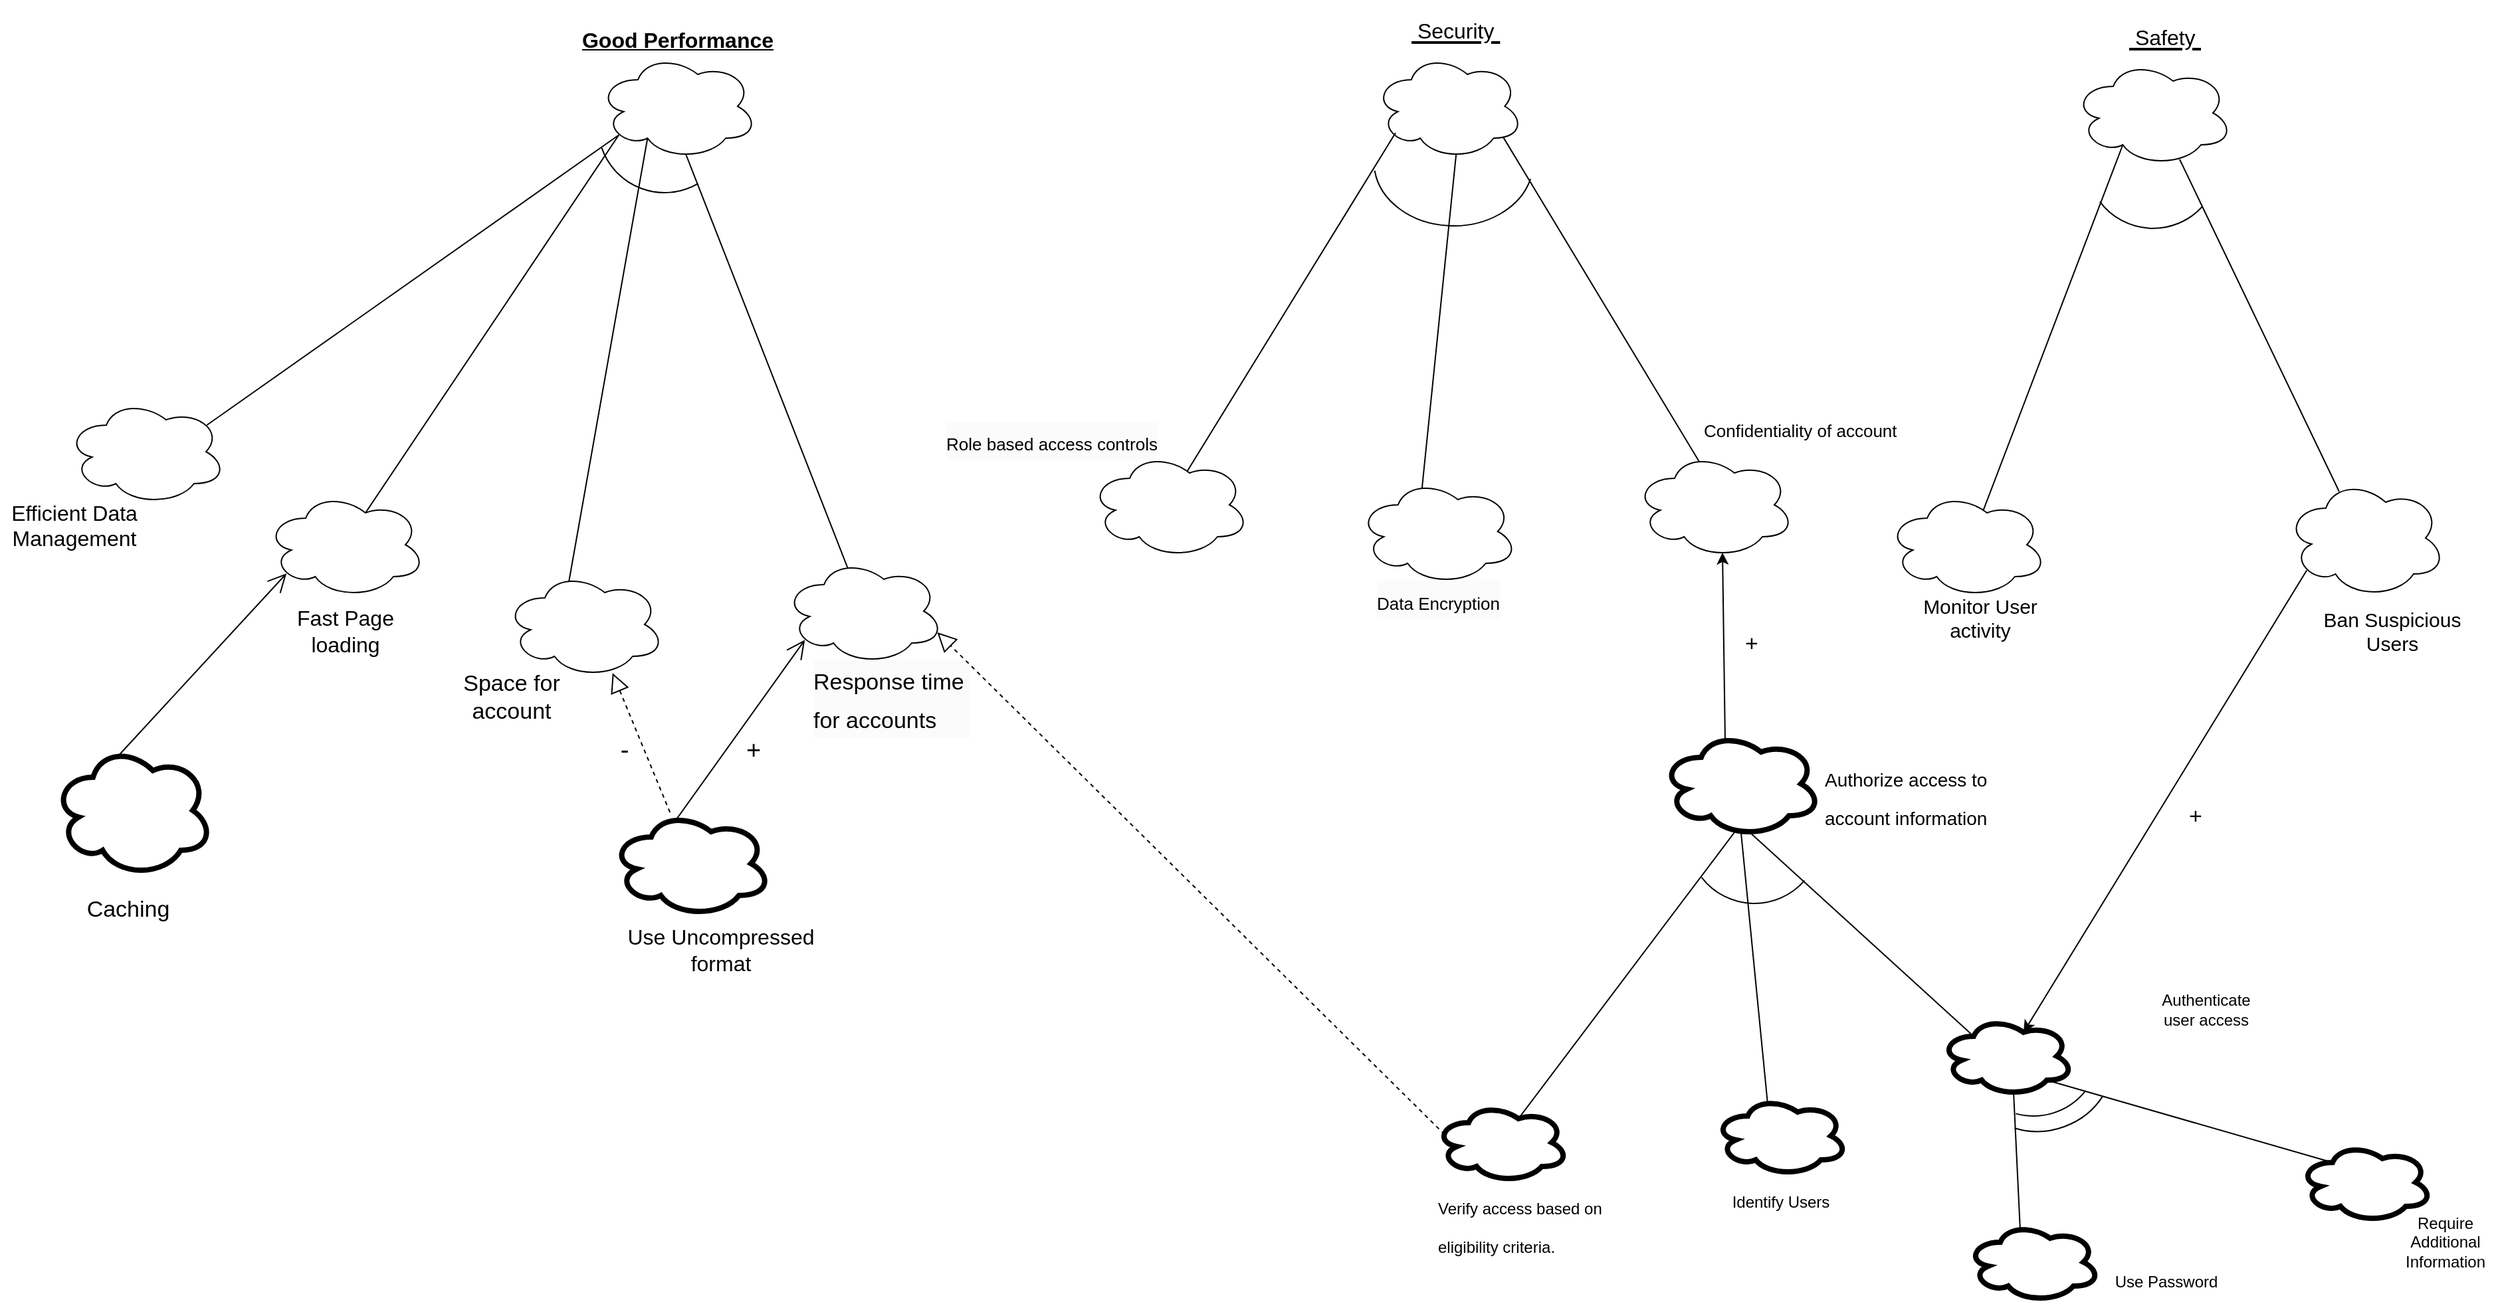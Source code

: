 <mxfile version="26.0.16">
  <diagram name="Page-1" id="AXqkxCMvnj7mw_5WAitN">
    <mxGraphModel dx="3563" dy="964" grid="1" gridSize="10" guides="1" tooltips="1" connect="1" arrows="1" fold="1" page="1" pageScale="1" pageWidth="827" pageHeight="1169" math="0" shadow="0">
      <root>
        <mxCell id="0" />
        <mxCell id="1" parent="0" />
        <mxCell id="l8I180Yaeam13vPU595R-1" value="" style="ellipse;shape=cloud;whiteSpace=wrap;html=1;" parent="1" vertex="1">
          <mxGeometry x="-586.25" y="80" width="112.5" height="80" as="geometry" />
        </mxCell>
        <mxCell id="l8I180Yaeam13vPU595R-2" value="" style="ellipse;shape=cloud;whiteSpace=wrap;html=1;strokeWidth=4;" parent="1" vertex="1">
          <mxGeometry x="-370" y="590" width="120" height="80" as="geometry" />
        </mxCell>
        <mxCell id="l8I180Yaeam13vPU595R-4" value="&lt;h1 style=&quot;margin-top: 0px;&quot;&gt;&lt;font style=&quot;font-weight: normal; font-size: 16px;&quot;&gt;&amp;nbsp;Security&amp;nbsp;&lt;/font&gt;&lt;/h1&gt;" style="text;html=1;whiteSpace=wrap;overflow=hidden;rounded=0;fontStyle=4" parent="1" vertex="1">
          <mxGeometry x="-560" y="40" width="90" height="40" as="geometry" />
        </mxCell>
        <mxCell id="l8I180Yaeam13vPU595R-6" value="" style="endArrow=none;html=1;rounded=0;" parent="1" edge="1">
          <mxGeometry width="50" height="50" relative="1" as="geometry">
            <mxPoint x="-730" y="400" as="sourcePoint" />
            <mxPoint x="-570" y="140" as="targetPoint" />
            <Array as="points">
              <mxPoint x="-650" y="270" />
            </Array>
          </mxGeometry>
        </mxCell>
        <mxCell id="l8I180Yaeam13vPU595R-7" value="" style="endArrow=none;html=1;rounded=0;exitX=0.867;exitY=0.796;exitDx=0;exitDy=0;exitPerimeter=0;" parent="1" source="l8I180Yaeam13vPU595R-1" edge="1">
          <mxGeometry width="50" height="50" relative="1" as="geometry">
            <mxPoint x="-290" y="290" as="sourcePoint" />
            <mxPoint x="-340" y="390" as="targetPoint" />
          </mxGeometry>
        </mxCell>
        <mxCell id="l8I180Yaeam13vPU595R-9" value="" style="verticalLabelPosition=bottom;verticalAlign=top;html=1;shape=mxgraph.basic.arc;startAngle=0.543;endAngle=0.978;rotation=-90;" parent="1" vertex="1">
          <mxGeometry x="-574.37" y="101.88" width="96.25" height="120" as="geometry" />
        </mxCell>
        <mxCell id="l8I180Yaeam13vPU595R-10" value="" style="ellipse;shape=cloud;whiteSpace=wrap;html=1;" parent="1" vertex="1">
          <mxGeometry x="-800" y="380" width="120" height="80" as="geometry" />
        </mxCell>
        <mxCell id="l8I180Yaeam13vPU595R-11" value="" style="ellipse;shape=cloud;whiteSpace=wrap;html=1;" parent="1" vertex="1">
          <mxGeometry x="-598.12" y="400" width="120" height="80" as="geometry" />
        </mxCell>
        <mxCell id="l8I180Yaeam13vPU595R-12" value="" style="ellipse;shape=cloud;whiteSpace=wrap;html=1;" parent="1" vertex="1">
          <mxGeometry x="-390" y="380" width="120" height="80" as="geometry" />
        </mxCell>
        <mxCell id="l8I180Yaeam13vPU595R-13" value="" style="endArrow=none;html=1;rounded=0;entryX=0.55;entryY=0.95;entryDx=0;entryDy=0;entryPerimeter=0;exitX=0.4;exitY=0.1;exitDx=0;exitDy=0;exitPerimeter=0;" parent="1" source="l8I180Yaeam13vPU595R-11" target="l8I180Yaeam13vPU595R-1" edge="1">
          <mxGeometry width="50" height="50" relative="1" as="geometry">
            <mxPoint x="-590" y="350" as="sourcePoint" />
            <mxPoint x="-540" y="300" as="targetPoint" />
          </mxGeometry>
        </mxCell>
        <mxCell id="l8I180Yaeam13vPU595R-14" value="&lt;h1 style=&quot;margin-top: 0px;&quot;&gt;&lt;font style=&quot;font-size: 13px;&quot;&gt;&lt;span style=&quot;background-color: transparent; color: light-dark(rgb(0, 0, 0), rgb(255, 255, 255)); font-weight: normal;&quot;&gt;Confidentiality&amp;nbsp;&lt;/span&gt;&lt;span style=&quot;background-color: transparent; color: light-dark(rgb(0, 0, 0), rgb(255, 255, 255)); font-weight: normal;&quot;&gt;of account&lt;/span&gt;&lt;/font&gt;&lt;/h1&gt;" style="text;html=1;whiteSpace=wrap;overflow=hidden;rounded=0;" parent="1" vertex="1">
          <mxGeometry x="-340" y="340" width="150" height="40" as="geometry" />
        </mxCell>
        <mxCell id="l8I180Yaeam13vPU595R-16" value="&lt;h1 style=&quot;forced-color-adjust: none; color: rgb(0, 0, 0); font-family: Helvetica; font-style: normal; font-variant-ligatures: normal; font-variant-caps: normal; letter-spacing: normal; orphans: 2; text-align: left; text-indent: 0px; text-transform: none; widows: 2; word-spacing: 0px; -webkit-text-stroke-width: 0px; white-space: normal; background-color: rgb(251, 251, 251); text-decoration-thickness: initial; text-decoration-style: initial; text-decoration-color: initial; margin-top: 0px;&quot;&gt;&lt;span style=&quot;font-size: 13px; font-weight: 400;&quot;&gt;Role based access controls&lt;/span&gt;&lt;/h1&gt;" style="text;whiteSpace=wrap;html=1;" parent="1" vertex="1">
          <mxGeometry x="-910" y="350" width="180" height="30" as="geometry" />
        </mxCell>
        <mxCell id="l8I180Yaeam13vPU595R-17" value="&lt;h1 style=&quot;forced-color-adjust: none; color: rgb(0, 0, 0); font-family: Helvetica; font-style: normal; font-variant-ligatures: normal; font-variant-caps: normal; letter-spacing: normal; orphans: 2; text-align: left; text-indent: 0px; text-transform: none; widows: 2; word-spacing: 0px; -webkit-text-stroke-width: 0px; white-space: normal; background-color: rgb(251, 251, 251); text-decoration-thickness: initial; text-decoration-style: initial; text-decoration-color: initial; margin-top: 0px;&quot;&gt;&lt;span style=&quot;font-size: 13px; font-weight: 400;&quot;&gt;Data Encryption&lt;/span&gt;&lt;/h1&gt;" style="text;whiteSpace=wrap;html=1;" parent="1" vertex="1">
          <mxGeometry x="-586.25" y="470" width="180" height="30" as="geometry" />
        </mxCell>
        <mxCell id="l8I180Yaeam13vPU595R-19" value="&lt;h1 style=&quot;margin-top: 0px;&quot;&gt;&lt;span style=&quot;font-weight: 400;&quot;&gt;&lt;font style=&quot;font-size: 14px;&quot;&gt;Authorize access to account information&lt;/font&gt;&lt;/span&gt;&lt;/h1&gt;" style="text;html=1;whiteSpace=wrap;overflow=hidden;rounded=0;spacing=0;spacingRight=1;spacingLeft=3;" parent="1" vertex="1">
          <mxGeometry x="-250" y="605" width="170" height="85" as="geometry" />
        </mxCell>
        <mxCell id="l8I180Yaeam13vPU595R-20" value="" style="endArrow=classic;html=1;rounded=0;entryX=0.55;entryY=0.95;entryDx=0;entryDy=0;entryPerimeter=0;exitX=0.4;exitY=0.1;exitDx=0;exitDy=0;exitPerimeter=0;" parent="1" source="l8I180Yaeam13vPU595R-2" target="l8I180Yaeam13vPU595R-12" edge="1">
          <mxGeometry width="50" height="50" relative="1" as="geometry">
            <mxPoint x="-470" y="510" as="sourcePoint" />
            <mxPoint x="-420" y="460" as="targetPoint" />
          </mxGeometry>
        </mxCell>
        <mxCell id="l8I180Yaeam13vPU595R-22" value="&lt;font style=&quot;font-size: 17px;&quot;&gt;+&lt;/font&gt;" style="text;html=1;align=center;verticalAlign=middle;whiteSpace=wrap;rounded=0;" parent="1" vertex="1">
          <mxGeometry x="-320" y="510" width="36" height="30" as="geometry" />
        </mxCell>
        <mxCell id="l8I180Yaeam13vPU595R-23" value="" style="ellipse;shape=cloud;whiteSpace=wrap;html=1;strokeWidth=4;" parent="1" vertex="1">
          <mxGeometry x="-540" y="870" width="100" height="60" as="geometry" />
        </mxCell>
        <mxCell id="l8I180Yaeam13vPU595R-24" value="" style="ellipse;shape=cloud;whiteSpace=wrap;html=1;strokeWidth=4;" parent="1" vertex="1">
          <mxGeometry x="-330" y="865" width="100" height="60" as="geometry" />
        </mxCell>
        <mxCell id="l8I180Yaeam13vPU595R-25" value="" style="ellipse;shape=cloud;whiteSpace=wrap;html=1;strokeWidth=4;" parent="1" vertex="1">
          <mxGeometry x="-160" y="805" width="100" height="60" as="geometry" />
        </mxCell>
        <mxCell id="l8I180Yaeam13vPU595R-26" value="" style="endArrow=none;html=1;rounded=0;entryX=0.468;entryY=0.937;entryDx=0;entryDy=0;entryPerimeter=0;exitX=0.625;exitY=0.2;exitDx=0;exitDy=0;exitPerimeter=0;" parent="1" source="l8I180Yaeam13vPU595R-23" target="l8I180Yaeam13vPU595R-2" edge="1">
          <mxGeometry width="50" height="50" relative="1" as="geometry">
            <mxPoint x="-341" y="800" as="sourcePoint" />
            <mxPoint x="-310" y="680" as="targetPoint" />
          </mxGeometry>
        </mxCell>
        <mxCell id="l8I180Yaeam13vPU595R-27" value="" style="endArrow=none;html=1;rounded=0;exitX=0.4;exitY=0.1;exitDx=0;exitDy=0;exitPerimeter=0;" parent="1" source="l8I180Yaeam13vPU595R-24" edge="1">
          <mxGeometry width="50" height="50" relative="1" as="geometry">
            <mxPoint x="-360" y="730" as="sourcePoint" />
            <mxPoint x="-310" y="667" as="targetPoint" />
          </mxGeometry>
        </mxCell>
        <mxCell id="l8I180Yaeam13vPU595R-28" value="" style="endArrow=none;html=1;rounded=0;entryX=0.55;entryY=0.95;entryDx=0;entryDy=0;entryPerimeter=0;exitX=0.25;exitY=0.25;exitDx=0;exitDy=0;exitPerimeter=0;" parent="1" source="l8I180Yaeam13vPU595R-25" target="l8I180Yaeam13vPU595R-2" edge="1">
          <mxGeometry width="50" height="50" relative="1" as="geometry">
            <mxPoint x="-360" y="730" as="sourcePoint" />
            <mxPoint x="-310" y="670" as="targetPoint" />
          </mxGeometry>
        </mxCell>
        <mxCell id="l8I180Yaeam13vPU595R-29" value="" style="verticalLabelPosition=bottom;verticalAlign=top;html=1;shape=mxgraph.basic.arc;startAngle=0.614;endAngle=0.896;rotation=-90;" parent="1" vertex="1">
          <mxGeometry x="-350" y="620" width="100" height="100" as="geometry" />
        </mxCell>
        <mxCell id="l8I180Yaeam13vPU595R-31" value="&lt;h1 style=&quot;margin-top: 0px;&quot;&gt;&lt;font style=&quot;font-size: 12px;&quot;&gt;&lt;span style=&quot;background-color: transparent; color: light-dark(rgb(0, 0, 0), rgb(255, 255, 255)); font-weight: normal;&quot;&gt;Verify access based on eligibility criteria&lt;/span&gt;&lt;span style=&quot;background-color: transparent; color: light-dark(rgb(0, 0, 0), rgb(255, 255, 255)); font-weight: normal;&quot;&gt;.&lt;/span&gt;&lt;/font&gt;&lt;/h1&gt;" style="text;html=1;whiteSpace=wrap;overflow=hidden;rounded=0;" parent="1" vertex="1">
          <mxGeometry x="-540" y="925" width="126.25" height="70" as="geometry" />
        </mxCell>
        <mxCell id="l8I180Yaeam13vPU595R-32" value="Identify Users" style="text;html=1;align=center;verticalAlign=middle;whiteSpace=wrap;rounded=0;" parent="1" vertex="1">
          <mxGeometry x="-320" y="930" width="80" height="30" as="geometry" />
        </mxCell>
        <mxCell id="l8I180Yaeam13vPU595R-33" value="&lt;font style=&quot;font-size: 17px;&quot;&gt;Space for account&lt;/font&gt;" style="text;html=1;align=center;verticalAlign=middle;whiteSpace=wrap;rounded=0;" parent="1" vertex="1">
          <mxGeometry x="-1280" y="550" width="90" height="30" as="geometry" />
        </mxCell>
        <mxCell id="l8I180Yaeam13vPU595R-34" value="Authenticate user access" style="text;html=1;align=center;verticalAlign=middle;whiteSpace=wrap;rounded=0;" parent="1" vertex="1">
          <mxGeometry x="10" y="785" width="60" height="30" as="geometry" />
        </mxCell>
        <mxCell id="l8I180Yaeam13vPU595R-35" value="" style="ellipse;shape=cloud;whiteSpace=wrap;html=1;strokeWidth=4;" parent="1" vertex="1">
          <mxGeometry x="-140" y="960" width="100" height="60" as="geometry" />
        </mxCell>
        <mxCell id="l8I180Yaeam13vPU595R-36" value="" style="ellipse;shape=cloud;whiteSpace=wrap;html=1;strokeWidth=4;" parent="1" vertex="1">
          <mxGeometry x="110" y="900" width="100" height="60" as="geometry" />
        </mxCell>
        <mxCell id="l8I180Yaeam13vPU595R-37" value="" style="endArrow=none;html=1;rounded=0;entryX=0.55;entryY=0.95;entryDx=0;entryDy=0;entryPerimeter=0;exitX=0.4;exitY=0.1;exitDx=0;exitDy=0;exitPerimeter=0;" parent="1" source="l8I180Yaeam13vPU595R-35" target="l8I180Yaeam13vPU595R-25" edge="1">
          <mxGeometry width="50" height="50" relative="1" as="geometry">
            <mxPoint x="-180" y="836" as="sourcePoint" />
            <mxPoint x="-300" y="677" as="targetPoint" />
            <Array as="points" />
          </mxGeometry>
        </mxCell>
        <mxCell id="l8I180Yaeam13vPU595R-38" value="" style="endArrow=none;html=1;rounded=0;entryX=0.8;entryY=0.8;entryDx=0;entryDy=0;entryPerimeter=0;exitX=0.25;exitY=0.25;exitDx=0;exitDy=0;exitPerimeter=0;" parent="1" source="l8I180Yaeam13vPU595R-36" target="l8I180Yaeam13vPU595R-25" edge="1">
          <mxGeometry width="50" height="50" relative="1" as="geometry">
            <mxPoint x="-20" y="946" as="sourcePoint" />
            <mxPoint x="-35" y="837" as="targetPoint" />
            <Array as="points" />
          </mxGeometry>
        </mxCell>
        <mxCell id="l8I180Yaeam13vPU595R-39" value="" style="verticalLabelPosition=bottom;verticalAlign=top;html=1;shape=mxgraph.basic.arc;startAngle=0.623;endAngle=0.846;rotation=-105;" parent="1" vertex="1">
          <mxGeometry x="-134.83" y="786.29" width="100" height="110" as="geometry" />
        </mxCell>
        <mxCell id="l8I180Yaeam13vPU595R-41" value="" style="verticalLabelPosition=bottom;verticalAlign=top;html=1;shape=mxgraph.basic.arc;startAngle=0.346;endAngle=0.529;rotation=5;" parent="1" vertex="1">
          <mxGeometry x="-140" y="780" width="100" height="100" as="geometry" />
        </mxCell>
        <mxCell id="l8I180Yaeam13vPU595R-42" value="Use Password" style="text;html=1;align=center;verticalAlign=middle;whiteSpace=wrap;rounded=0;" parent="1" vertex="1">
          <mxGeometry x="-30" y="990" width="80" height="30" as="geometry" />
        </mxCell>
        <mxCell id="l8I180Yaeam13vPU595R-43" value="Require Additional Information" style="text;html=1;align=center;verticalAlign=middle;whiteSpace=wrap;rounded=0;" parent="1" vertex="1">
          <mxGeometry x="180" y="960" width="80" height="30" as="geometry" />
        </mxCell>
        <mxCell id="l8I180Yaeam13vPU595R-44" value="" style="ellipse;shape=cloud;whiteSpace=wrap;html=1;" parent="1" vertex="1">
          <mxGeometry x="-1030" y="460" width="120" height="80" as="geometry" />
        </mxCell>
        <mxCell id="l8I180Yaeam13vPU595R-49" value="&lt;h1 style=&quot;forced-color-adjust: none; color: rgb(0, 0, 0); font-family: Helvetica; font-style: normal; font-variant-ligatures: normal; font-variant-caps: normal; letter-spacing: normal; orphans: 2; text-align: left; text-indent: 0px; text-transform: none; widows: 2; word-spacing: 0px; -webkit-text-stroke-width: 0px; white-space: normal; background-color: rgb(251, 251, 251); text-decoration-thickness: initial; text-decoration-style: initial; text-decoration-color: initial; margin-top: 0px;&quot;&gt;&lt;span style=&quot;font-weight: 400;&quot;&gt;&lt;font style=&quot;font-size: 17px;&quot;&gt;Response time for accounts&lt;/font&gt;&lt;/span&gt;&lt;/h1&gt;" style="text;whiteSpace=wrap;html=1;" parent="1" vertex="1">
          <mxGeometry x="-1010" y="530" width="120" height="60" as="geometry" />
        </mxCell>
        <mxCell id="l8I180Yaeam13vPU595R-50" value="" style="endArrow=block;dashed=1;endFill=0;endSize=12;html=1;rounded=0;entryX=0.96;entryY=0.7;entryDx=0;entryDy=0;entryPerimeter=0;exitX=0.07;exitY=0.4;exitDx=0;exitDy=0;exitPerimeter=0;" parent="1" source="l8I180Yaeam13vPU595R-23" target="l8I180Yaeam13vPU595R-44" edge="1">
          <mxGeometry width="160" relative="1" as="geometry">
            <mxPoint x="-870" y="570" as="sourcePoint" />
            <mxPoint x="-710" y="570" as="targetPoint" />
          </mxGeometry>
        </mxCell>
        <mxCell id="l8I180Yaeam13vPU595R-51" value="" style="ellipse;shape=cloud;whiteSpace=wrap;html=1;" parent="1" vertex="1">
          <mxGeometry x="-1240" y="470" width="120" height="80" as="geometry" />
        </mxCell>
        <mxCell id="l8I180Yaeam13vPU595R-52" value="" style="ellipse;shape=cloud;whiteSpace=wrap;html=1;strokeWidth=4;" parent="1" vertex="1">
          <mxGeometry x="-1160" y="650" width="120" height="80" as="geometry" />
        </mxCell>
        <mxCell id="l8I180Yaeam13vPU595R-53" value="" style="endArrow=block;dashed=1;endFill=0;endSize=12;html=1;rounded=0;entryX=0.674;entryY=0.958;entryDx=0;entryDy=0;entryPerimeter=0;" parent="1" source="l8I180Yaeam13vPU595R-52" target="l8I180Yaeam13vPU595R-51" edge="1">
          <mxGeometry width="160" relative="1" as="geometry">
            <mxPoint x="-1060" y="670" as="sourcePoint" />
            <mxPoint x="-900" y="670" as="targetPoint" />
          </mxGeometry>
        </mxCell>
        <mxCell id="l8I180Yaeam13vPU595R-55" value="" style="endArrow=open;endFill=1;endSize=12;html=1;rounded=0;entryX=0.13;entryY=0.77;entryDx=0;entryDy=0;entryPerimeter=0;exitX=0.4;exitY=0.1;exitDx=0;exitDy=0;exitPerimeter=0;" parent="1" source="l8I180Yaeam13vPU595R-52" target="l8I180Yaeam13vPU595R-44" edge="1">
          <mxGeometry width="160" relative="1" as="geometry">
            <mxPoint x="-1060" y="670" as="sourcePoint" />
            <mxPoint x="-900" y="670" as="targetPoint" />
          </mxGeometry>
        </mxCell>
        <mxCell id="l8I180Yaeam13vPU595R-56" value="&lt;font style=&quot;font-size: 19px;&quot;&gt;+&lt;/font&gt;" style="text;html=1;align=center;verticalAlign=middle;whiteSpace=wrap;rounded=0;" parent="1" vertex="1">
          <mxGeometry x="-1083" y="590" width="60" height="30" as="geometry" />
        </mxCell>
        <mxCell id="l8I180Yaeam13vPU595R-58" value="&lt;span style=&quot;font-size: 19px;&quot;&gt;-&lt;/span&gt;" style="text;html=1;align=center;verticalAlign=middle;whiteSpace=wrap;rounded=0;" parent="1" vertex="1">
          <mxGeometry x="-1180" y="590" width="60" height="30" as="geometry" />
        </mxCell>
        <mxCell id="l8I180Yaeam13vPU595R-59" value="" style="ellipse;shape=cloud;whiteSpace=wrap;html=1;" parent="1" vertex="1">
          <mxGeometry x="-1170" y="80" width="120" height="80" as="geometry" />
        </mxCell>
        <mxCell id="l8I180Yaeam13vPU595R-60" value="" style="endArrow=none;html=1;rounded=0;exitX=0.4;exitY=0.1;exitDx=0;exitDy=0;exitPerimeter=0;entryX=0.31;entryY=0.8;entryDx=0;entryDy=0;entryPerimeter=0;" parent="1" source="l8I180Yaeam13vPU595R-51" target="l8I180Yaeam13vPU595R-59" edge="1">
          <mxGeometry width="50" height="50" relative="1" as="geometry">
            <mxPoint x="-910" y="480" as="sourcePoint" />
            <mxPoint x="-860" y="430" as="targetPoint" />
          </mxGeometry>
        </mxCell>
        <mxCell id="l8I180Yaeam13vPU595R-61" value="" style="endArrow=none;html=1;rounded=0;entryX=0.55;entryY=0.95;entryDx=0;entryDy=0;entryPerimeter=0;exitX=0.4;exitY=0.1;exitDx=0;exitDy=0;exitPerimeter=0;" parent="1" source="l8I180Yaeam13vPU595R-44" target="l8I180Yaeam13vPU595R-59" edge="1">
          <mxGeometry width="50" height="50" relative="1" as="geometry">
            <mxPoint x="-910" y="390" as="sourcePoint" />
            <mxPoint x="-860" y="340" as="targetPoint" />
          </mxGeometry>
        </mxCell>
        <mxCell id="l8I180Yaeam13vPU595R-62" value="" style="verticalLabelPosition=bottom;verticalAlign=top;html=1;shape=mxgraph.basic.arc;startAngle=0.541;endAngle=0.822;rotation=-45;" parent="1" vertex="1">
          <mxGeometry x="-1170" y="85" width="100" height="100" as="geometry" />
        </mxCell>
        <UserObject label="&lt;font style=&quot;font-size: 16px;&quot;&gt;&lt;u&gt;&lt;b&gt;Good Performance&lt;/b&gt;&lt;/u&gt;&lt;/font&gt;" placeholders="1" name="Variable" id="l8I180Yaeam13vPU595R-64">
          <mxCell style="text;html=1;strokeColor=none;fillColor=none;align=center;verticalAlign=middle;whiteSpace=wrap;overflow=hidden;" parent="1" vertex="1">
            <mxGeometry x="-1185" y="55" width="150" height="30" as="geometry" />
          </mxCell>
        </UserObject>
        <mxCell id="l8I180Yaeam13vPU595R-65" value="" style="ellipse;shape=cloud;whiteSpace=wrap;html=1;" parent="1" vertex="1">
          <mxGeometry x="-60" y="85" width="120" height="80" as="geometry" />
        </mxCell>
        <mxCell id="l8I180Yaeam13vPU595R-66" value="" style="ellipse;shape=cloud;whiteSpace=wrap;html=1;" parent="1" vertex="1">
          <mxGeometry x="-1420" y="410" width="120" height="80" as="geometry" />
        </mxCell>
        <mxCell id="l8I180Yaeam13vPU595R-67" value="&lt;span style=&quot;font-size: 16px;&quot;&gt;Fast Page loading&lt;/span&gt;" style="text;html=1;align=center;verticalAlign=middle;whiteSpace=wrap;rounded=0;" parent="1" vertex="1">
          <mxGeometry x="-1410" y="500" width="100" height="30" as="geometry" />
        </mxCell>
        <mxCell id="l8I180Yaeam13vPU595R-68" value="" style="endArrow=none;html=1;rounded=0;exitX=0.625;exitY=0.2;exitDx=0;exitDy=0;exitPerimeter=0;entryX=0.13;entryY=0.77;entryDx=0;entryDy=0;entryPerimeter=0;" parent="1" source="l8I180Yaeam13vPU595R-66" target="l8I180Yaeam13vPU595R-59" edge="1">
          <mxGeometry width="50" height="50" relative="1" as="geometry">
            <mxPoint x="-1220" y="380" as="sourcePoint" />
            <mxPoint x="-1180" y="120" as="targetPoint" />
          </mxGeometry>
        </mxCell>
        <mxCell id="l8I180Yaeam13vPU595R-69" value="" style="ellipse;shape=cloud;whiteSpace=wrap;html=1;strokeWidth=4;" parent="1" vertex="1">
          <mxGeometry x="-1580" y="600" width="120" height="100" as="geometry" />
        </mxCell>
        <mxCell id="l8I180Yaeam13vPU595R-70" value="&lt;font style=&quot;font-size: 16px;&quot;&gt;Use Uncompressed format&lt;/font&gt;" style="text;html=1;align=center;verticalAlign=middle;whiteSpace=wrap;rounded=0;" parent="1" vertex="1">
          <mxGeometry x="-1156.5" y="740" width="156.5" height="30" as="geometry" />
        </mxCell>
        <mxCell id="l8I180Yaeam13vPU595R-71" value="&lt;font style=&quot;font-size: 17px;&quot;&gt;Caching&lt;/font&gt;" style="text;html=1;align=center;verticalAlign=middle;whiteSpace=wrap;rounded=0;" parent="1" vertex="1">
          <mxGeometry x="-1580" y="710" width="113" height="30" as="geometry" />
        </mxCell>
        <mxCell id="l8I180Yaeam13vPU595R-74" value="" style="endArrow=open;endFill=1;endSize=12;html=1;rounded=0;entryX=0.13;entryY=0.77;entryDx=0;entryDy=0;entryPerimeter=0;exitX=0.4;exitY=0.1;exitDx=0;exitDy=0;exitPerimeter=0;" parent="1" source="l8I180Yaeam13vPU595R-69" target="l8I180Yaeam13vPU595R-66" edge="1">
          <mxGeometry width="160" relative="1" as="geometry">
            <mxPoint x="-1102" y="668" as="sourcePoint" />
            <mxPoint x="-1004" y="532" as="targetPoint" />
          </mxGeometry>
        </mxCell>
        <mxCell id="l8I180Yaeam13vPU595R-75" value="" style="ellipse;shape=cloud;whiteSpace=wrap;html=1;" parent="1" vertex="1">
          <mxGeometry x="-1570" y="340" width="120" height="80" as="geometry" />
        </mxCell>
        <mxCell id="l8I180Yaeam13vPU595R-77" value="&lt;div style=&quot;text-align: center;&quot;&gt;&lt;span style=&quot;background-color: transparent; color: light-dark(rgb(0, 0, 0), rgb(255, 255, 255)); font-size: 16px;&quot;&gt;Efficient Data Management&lt;/span&gt;&lt;/div&gt;" style="text;whiteSpace=wrap;html=1;" parent="1" vertex="1">
          <mxGeometry x="-1620" y="410" width="110" height="40" as="geometry" />
        </mxCell>
        <mxCell id="l8I180Yaeam13vPU595R-78" value="" style="endArrow=none;html=1;rounded=0;exitX=0.88;exitY=0.25;exitDx=0;exitDy=0;exitPerimeter=0;entryX=0.13;entryY=0.77;entryDx=0;entryDy=0;entryPerimeter=0;" parent="1" source="l8I180Yaeam13vPU595R-75" target="l8I180Yaeam13vPU595R-59" edge="1">
          <mxGeometry width="50" height="50" relative="1" as="geometry">
            <mxPoint x="-1310" y="430" as="sourcePoint" />
            <mxPoint x="-1260" y="380" as="targetPoint" />
          </mxGeometry>
        </mxCell>
        <mxCell id="l8I180Yaeam13vPU595R-79" value="&lt;h1 style=&quot;margin-top: 0px;&quot;&gt;&lt;span style=&quot;font-size: 16px; font-weight: 400;&quot;&gt;&amp;nbsp;Safety&amp;nbsp;&lt;/span&gt;&lt;/h1&gt;" style="text;html=1;whiteSpace=wrap;overflow=hidden;rounded=0;fontStyle=4" parent="1" vertex="1">
          <mxGeometry x="-20" y="45" width="90" height="40" as="geometry" />
        </mxCell>
        <mxCell id="l8I180Yaeam13vPU595R-80" value="" style="endArrow=none;html=1;rounded=0;entryX=0.31;entryY=0.8;entryDx=0;entryDy=0;entryPerimeter=0;" parent="1" target="l8I180Yaeam13vPU595R-65" edge="1">
          <mxGeometry width="50" height="50" relative="1" as="geometry">
            <mxPoint x="-130" y="430" as="sourcePoint" />
            <mxPoint x="-100" y="320" as="targetPoint" />
          </mxGeometry>
        </mxCell>
        <mxCell id="l8I180Yaeam13vPU595R-81" value="" style="endArrow=none;html=1;rounded=0;" parent="1" edge="1">
          <mxGeometry width="50" height="50" relative="1" as="geometry">
            <mxPoint x="140" y="410" as="sourcePoint" />
            <mxPoint x="20" y="160" as="targetPoint" />
          </mxGeometry>
        </mxCell>
        <mxCell id="l8I180Yaeam13vPU595R-82" value="" style="ellipse;shape=cloud;whiteSpace=wrap;html=1;" parent="1" vertex="1">
          <mxGeometry x="100" y="400" width="120" height="90" as="geometry" />
        </mxCell>
        <mxCell id="l8I180Yaeam13vPU595R-84" value="" style="ellipse;shape=cloud;whiteSpace=wrap;html=1;" parent="1" vertex="1">
          <mxGeometry x="-200" y="410" width="120" height="80" as="geometry" />
        </mxCell>
        <mxCell id="l8I180Yaeam13vPU595R-85" value="" style="verticalLabelPosition=bottom;verticalAlign=top;html=1;shape=mxgraph.basic.arc;startAngle=0.368;endAngle=0.648;" parent="1" vertex="1">
          <mxGeometry x="-50" y="111.88" width="100" height="100" as="geometry" />
        </mxCell>
        <mxCell id="l8I180Yaeam13vPU595R-89" value="&lt;font style=&quot;font-size: 15px;&quot;&gt;Monitor User activity&lt;/font&gt;" style="text;html=1;align=center;verticalAlign=middle;whiteSpace=wrap;rounded=0;" parent="1" vertex="1">
          <mxGeometry x="-190" y="490" width="120" height="30" as="geometry" />
        </mxCell>
        <mxCell id="l8I180Yaeam13vPU595R-91" value="&lt;span style=&quot;font-size: 15px;&quot;&gt;Ban Suspicious Users&lt;/span&gt;" style="text;html=1;align=center;verticalAlign=middle;whiteSpace=wrap;rounded=0;" parent="1" vertex="1">
          <mxGeometry x="120" y="500" width="120" height="30" as="geometry" />
        </mxCell>
        <mxCell id="l8I180Yaeam13vPU595R-92" value="" style="endArrow=classic;html=1;rounded=0;exitX=0.13;exitY=0.77;exitDx=0;exitDy=0;exitPerimeter=0;entryX=0.625;entryY=0.2;entryDx=0;entryDy=0;entryPerimeter=0;" parent="1" source="l8I180Yaeam13vPU595R-82" target="l8I180Yaeam13vPU595R-25" edge="1">
          <mxGeometry width="50" height="50" relative="1" as="geometry">
            <mxPoint x="-210" y="610" as="sourcePoint" />
            <mxPoint x="-160" y="560" as="targetPoint" />
          </mxGeometry>
        </mxCell>
        <mxCell id="l8I180Yaeam13vPU595R-93" value="&lt;font style=&quot;font-size: 17px;&quot;&gt;+&lt;/font&gt;" style="text;html=1;align=center;verticalAlign=middle;whiteSpace=wrap;rounded=0;" parent="1" vertex="1">
          <mxGeometry x="14" y="640" width="36" height="30" as="geometry" />
        </mxCell>
      </root>
    </mxGraphModel>
  </diagram>
</mxfile>
